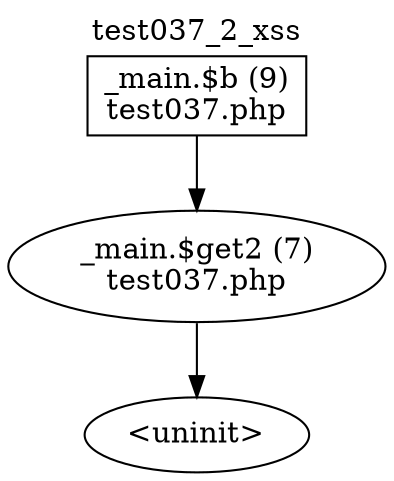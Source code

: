 digraph cfg {
  label="test037_2_xss";
  labelloc=t;
  n1 [shape=box, label="_main.$b (9)\ntest037.php"];
  n2 [shape=ellipse, label="_main.$get2 (7)\ntest037.php"];
  n3 [shape=ellipse, label="<uninit>"];
  n1 -> n2;
  n2 -> n3;
}
